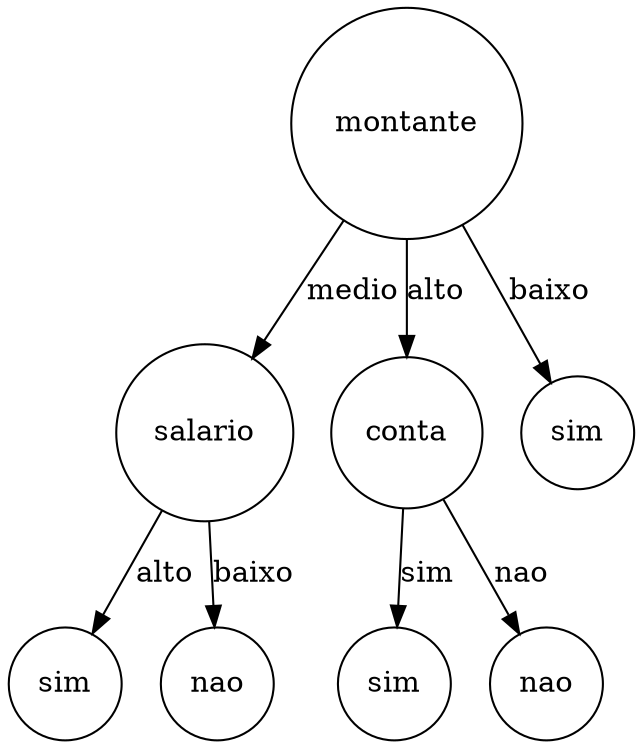 digraph {
	node [shape=circle]
	montante0 [label=montante]
	salario3 [label=salario]
	sim6 [label=sim]
		salario3 -> sim6 [label=alto]
	nao7 [label=nao]
		salario3 -> nao7 [label=baixo]
		montante0 -> salario3 [label=medio]
	conta4 [label=conta]
	sim7 [label=sim]
		conta4 -> sim7 [label=sim]
	nao8 [label=nao]
		conta4 -> nao8 [label=nao]
		montante0 -> conta4 [label=alto]
	sim5 [label=sim]
		montante0 -> sim5 [label=baixo]
}